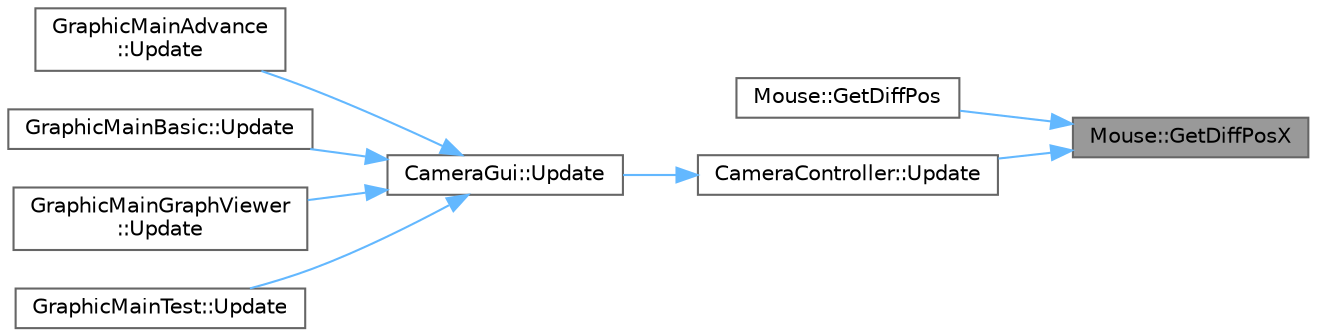 digraph "Mouse::GetDiffPosX"
{
 // LATEX_PDF_SIZE
  bgcolor="transparent";
  edge [fontname=Helvetica,fontsize=10,labelfontname=Helvetica,labelfontsize=10];
  node [fontname=Helvetica,fontsize=10,shape=box,height=0.2,width=0.4];
  rankdir="RL";
  Node1 [id="Node000001",label="Mouse::GetDiffPosX",height=0.2,width=0.4,color="gray40", fillcolor="grey60", style="filled", fontcolor="black",tooltip="マウスカーソルの移動量を取得する．X座標は画面の左端を0として，右向きが正．これはDxlibの仕様なので変更不能．"];
  Node1 -> Node2 [id="edge1_Node000001_Node000002",dir="back",color="steelblue1",style="solid",tooltip=" "];
  Node2 [id="Node000002",label="Mouse::GetDiffPos",height=0.2,width=0.4,color="grey40", fillcolor="white", style="filled",URL="$class_mouse.html#a4ddc62fbcd2d97808b7552181cde2954",tooltip="マウスカーソルの移動量を取得する．"];
  Node1 -> Node3 [id="edge2_Node000001_Node000003",dir="back",color="steelblue1",style="solid",tooltip=" "];
  Node3 [id="Node000003",label="CameraController::Update",height=0.2,width=0.4,color="grey40", fillcolor="white", style="filled",URL="$class_camera_controller.html#a02b6c92c311f455ec21cb17b9a2a6725",tooltip="キー入力でカメラを動かす．   基本的には毎フレーム呼び出す"];
  Node3 -> Node4 [id="edge3_Node000003_Node000004",dir="back",color="steelblue1",style="solid",tooltip=" "];
  Node4 [id="Node000004",label="CameraGui::Update",height=0.2,width=0.4,color="grey40", fillcolor="white", style="filled",URL="$class_camera_gui.html#a6acd3a19c988ec33ff84572a025ac2cd",tooltip="GUIやカメラの更新を行う"];
  Node4 -> Node5 [id="edge4_Node000004_Node000005",dir="back",color="steelblue1",style="solid",tooltip=" "];
  Node5 [id="Node000005",label="GraphicMainAdvance\l::Update",height=0.2,width=0.4,color="grey40", fillcolor="white", style="filled",URL="$class_graphic_main_advance.html#ace2690c4ee9863eb356b7dc352cc9c9d",tooltip="描画画面の更新を行う．純粋仮想関数のため，継承先では必ずoverrideする必要がある．"];
  Node4 -> Node6 [id="edge5_Node000004_Node000006",dir="back",color="steelblue1",style="solid",tooltip=" "];
  Node6 [id="Node000006",label="GraphicMainBasic::Update",height=0.2,width=0.4,color="grey40", fillcolor="white", style="filled",URL="$class_graphic_main_basic.html#a281c12f1a5df1d5dfce7aefad5057985",tooltip="描画画面の更新を行う．純粋仮想関数のため，継承先では必ずoverrideする必要がある．"];
  Node4 -> Node7 [id="edge6_Node000004_Node000007",dir="back",color="steelblue1",style="solid",tooltip=" "];
  Node7 [id="Node000007",label="GraphicMainGraphViewer\l::Update",height=0.2,width=0.4,color="grey40", fillcolor="white", style="filled",URL="$class_graphic_main_graph_viewer.html#ac77d5fa3c4596eda65ae4bb4884134b0",tooltip="描画画面の更新を行う．純粋仮想関数のため，継承先では必ずoverrideする必要がある．"];
  Node4 -> Node8 [id="edge7_Node000004_Node000008",dir="back",color="steelblue1",style="solid",tooltip=" "];
  Node8 [id="Node000008",label="GraphicMainTest::Update",height=0.2,width=0.4,color="grey40", fillcolor="white", style="filled",URL="$class_graphic_main_test.html#a4f7ad32f20357a7eb5ab1a7b1271a916",tooltip="描画画面の更新を行う．純粋仮想関数のため，継承先では必ずoverrideする必要がある．"];
}
